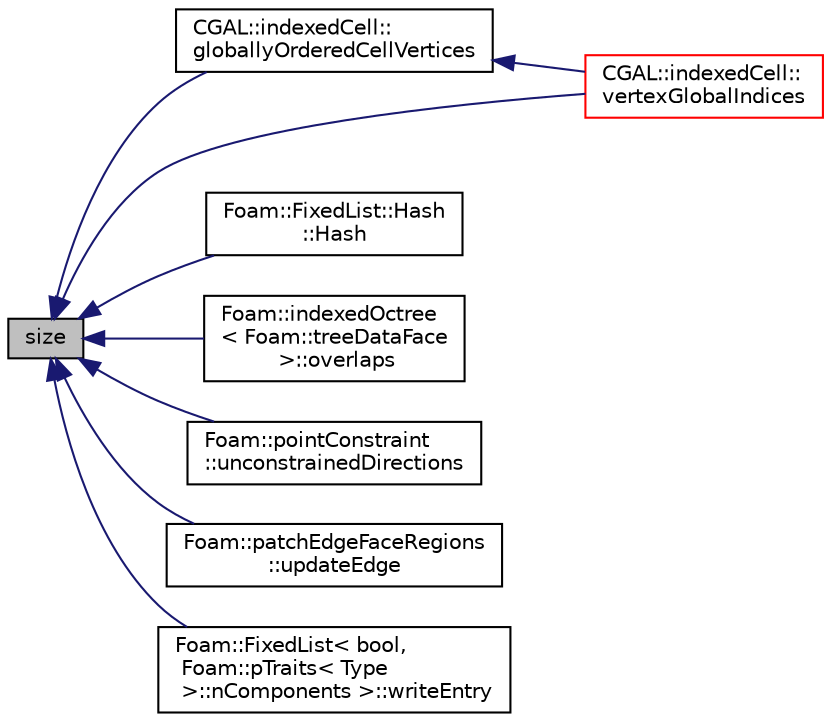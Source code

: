 digraph "size"
{
  bgcolor="transparent";
  edge [fontname="Helvetica",fontsize="10",labelfontname="Helvetica",labelfontsize="10"];
  node [fontname="Helvetica",fontsize="10",shape=record];
  rankdir="LR";
  Node150 [label="size",height=0.2,width=0.4,color="black", fillcolor="grey75", style="filled", fontcolor="black"];
  Node150 -> Node151 [dir="back",color="midnightblue",fontsize="10",style="solid",fontname="Helvetica"];
  Node151 [label="CGAL::indexedCell::\lgloballyOrderedCellVertices",height=0.2,width=0.4,color="black",URL="$a32549.html#a17f6cb1b60e0d2c2ff0f8a49e3876970",tooltip="Using the globalIndex object, return a list of four vertices with. "];
  Node151 -> Node152 [dir="back",color="midnightblue",fontsize="10",style="solid",fontname="Helvetica"];
  Node152 [label="CGAL::indexedCell::\lvertexGlobalIndices",height=0.2,width=0.4,color="red",URL="$a32549.html#a4ffaecdeaad2fba553e7b6d74fcff159",tooltip="Using the globalIndex object, return a list of four (sorted) global. "];
  Node150 -> Node154 [dir="back",color="midnightblue",fontsize="10",style="solid",fontname="Helvetica"];
  Node154 [label="Foam::FixedList::Hash\l::Hash",height=0.2,width=0.4,color="black",URL="$a27013.html#a7d97a81e3e1f24c0b1785ac1c1d193e8"];
  Node150 -> Node155 [dir="back",color="midnightblue",fontsize="10",style="solid",fontname="Helvetica"];
  Node155 [label="Foam::indexedOctree\l\< Foam::treeDataFace\l \>::overlaps",height=0.2,width=0.4,color="black",URL="$a26157.html#a4ca2bef7dbdb103c2f7f02e34e28b967",tooltip="Helper: does bb intersect a sphere around sample? Or is any. "];
  Node150 -> Node156 [dir="back",color="midnightblue",fontsize="10",style="solid",fontname="Helvetica"];
  Node156 [label="Foam::pointConstraint\l::unconstrainedDirections",height=0.2,width=0.4,color="black",URL="$a27749.html#a98f43facd2e94d5c21b40b7017ce87e7",tooltip="Return the accumulated unconstrained directions. Directions. "];
  Node150 -> Node157 [dir="back",color="midnightblue",fontsize="10",style="solid",fontname="Helvetica"];
  Node157 [label="Foam::patchEdgeFaceRegions\l::updateEdge",height=0.2,width=0.4,color="black",URL="$a25961.html#afb979015164183b250c0c69790e2b632",tooltip="New information for edge (from e.g. coupled edge) "];
  Node150 -> Node152 [dir="back",color="midnightblue",fontsize="10",style="solid",fontname="Helvetica"];
  Node150 -> Node158 [dir="back",color="midnightblue",fontsize="10",style="solid",fontname="Helvetica"];
  Node158 [label="Foam::FixedList\< bool,\l Foam::pTraits\< Type\l \>::nComponents \>::writeEntry",height=0.2,width=0.4,color="black",URL="$a27009.html#ab40cda08e1d63badc1dbc7c31005601e",tooltip="Write the FixedList as a dictionary entry with keyword. "];
}
